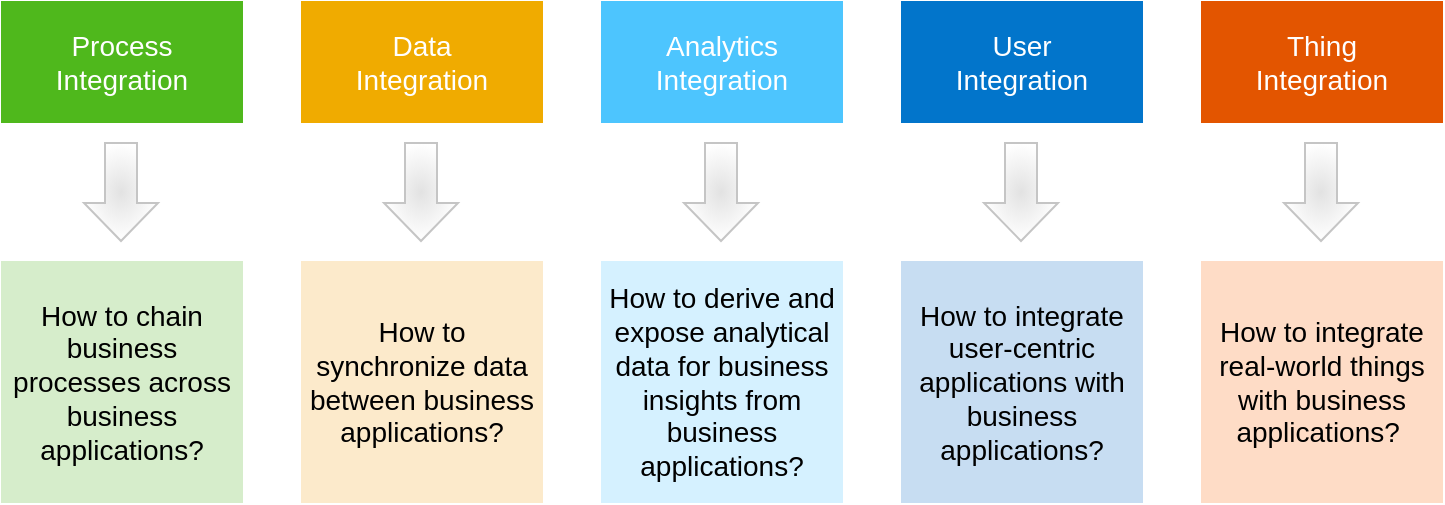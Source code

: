 <mxfile version="22.0.8" type="github">
  <diagram name="Page-1" id="Oj6DVOs9pbx1_dMxlbmc">
    <mxGraphModel dx="906" dy="617" grid="1" gridSize="10" guides="1" tooltips="1" connect="1" arrows="1" fold="1" page="1" pageScale="1" pageWidth="827" pageHeight="1169" math="0" shadow="0">
      <root>
        <mxCell id="0" />
        <mxCell id="1" parent="0" />
        <mxCell id="R-El61L-YfApgsZPMdx1-1" value="&lt;font style=&quot;font-size: 14px;&quot;&gt;Process Integration&lt;/font&gt;" style="rounded=0;whiteSpace=wrap;html=1;fontColor=#FFFFFF;fillColor=#4FB81C;strokeColor=#4FB81C;" vertex="1" parent="1">
          <mxGeometry x="20" y="20" width="120" height="60" as="geometry" />
        </mxCell>
        <mxCell id="R-El61L-YfApgsZPMdx1-2" value="&lt;font style=&quot;font-size: 14px;&quot;&gt;Data &lt;br&gt;Integration&lt;/font&gt;" style="rounded=0;whiteSpace=wrap;html=1;fontColor=#FFFFFF;fillColor=#F0AB00;strokeColor=#F0AB00;" vertex="1" parent="1">
          <mxGeometry x="170" y="20" width="120" height="60" as="geometry" />
        </mxCell>
        <mxCell id="R-El61L-YfApgsZPMdx1-3" value="&lt;font style=&quot;font-size: 14px;&quot;&gt;Analytics Integration&lt;/font&gt;" style="rounded=0;whiteSpace=wrap;html=1;fontColor=#FFFFFF;fillColor=#4DC5FE;strokeColor=#4DC5FE;" vertex="1" parent="1">
          <mxGeometry x="320" y="20" width="120" height="60" as="geometry" />
        </mxCell>
        <mxCell id="R-El61L-YfApgsZPMdx1-4" value="&lt;font style=&quot;font-size: 14px;&quot;&gt;User &lt;br&gt;Integration&lt;/font&gt;" style="rounded=0;whiteSpace=wrap;html=1;fontColor=#FFFFFF;fillColor=#0275CB;strokeColor=#0275CB;" vertex="1" parent="1">
          <mxGeometry x="470" y="20" width="120" height="60" as="geometry" />
        </mxCell>
        <mxCell id="R-El61L-YfApgsZPMdx1-5" value="&lt;font style=&quot;font-size: 14px;&quot;&gt;Thing &lt;br&gt;Integration&lt;/font&gt;" style="rounded=0;whiteSpace=wrap;html=1;fontColor=#FFFFFF;fillColor=#E35500;strokeColor=#E35500;" vertex="1" parent="1">
          <mxGeometry x="620" y="20" width="120" height="60" as="geometry" />
        </mxCell>
        <mxCell id="R-El61L-YfApgsZPMdx1-6" value="" style="shape=flexArrow;endArrow=classic;html=1;rounded=0;strokeWidth=1;strokeColor=#c5c5c5;fillColor=#E2E2E2;gradientColor=#FFFFFF;gradientDirection=radial;width=16;" edge="1" parent="1">
          <mxGeometry width="50" height="50" relative="1" as="geometry">
            <mxPoint x="79.5" y="90" as="sourcePoint" />
            <mxPoint x="79.5" y="140" as="targetPoint" />
          </mxGeometry>
        </mxCell>
        <mxCell id="R-El61L-YfApgsZPMdx1-7" value="" style="shape=flexArrow;endArrow=classic;html=1;rounded=0;strokeWidth=1;strokeColor=#c5c5c5;fillColor=#E2E2E2;gradientColor=#FFFFFF;gradientDirection=radial;width=16;" edge="1" parent="1">
          <mxGeometry width="50" height="50" relative="1" as="geometry">
            <mxPoint x="229.5" y="90" as="sourcePoint" />
            <mxPoint x="229.5" y="140" as="targetPoint" />
          </mxGeometry>
        </mxCell>
        <mxCell id="R-El61L-YfApgsZPMdx1-8" value="" style="shape=flexArrow;endArrow=classic;html=1;rounded=0;strokeWidth=1;strokeColor=#c5c5c5;fillColor=#E2E2E2;gradientColor=#FFFFFF;gradientDirection=radial;width=16;" edge="1" parent="1">
          <mxGeometry width="50" height="50" relative="1" as="geometry">
            <mxPoint x="379.5" y="90" as="sourcePoint" />
            <mxPoint x="379.5" y="140" as="targetPoint" />
          </mxGeometry>
        </mxCell>
        <mxCell id="R-El61L-YfApgsZPMdx1-9" value="" style="shape=flexArrow;endArrow=classic;html=1;rounded=0;strokeWidth=1;strokeColor=#c5c5c5;fillColor=#E2E2E2;gradientColor=#FFFFFF;gradientDirection=radial;width=16;" edge="1" parent="1">
          <mxGeometry width="50" height="50" relative="1" as="geometry">
            <mxPoint x="529.5" y="90" as="sourcePoint" />
            <mxPoint x="529.5" y="140" as="targetPoint" />
          </mxGeometry>
        </mxCell>
        <mxCell id="R-El61L-YfApgsZPMdx1-10" value="" style="shape=flexArrow;endArrow=classic;html=1;rounded=0;strokeWidth=1;strokeColor=#c5c5c5;fillColor=#E2E2E2;gradientColor=#FFFFFF;gradientDirection=radial;width=16;" edge="1" parent="1">
          <mxGeometry width="50" height="50" relative="1" as="geometry">
            <mxPoint x="679.5" y="90" as="sourcePoint" />
            <mxPoint x="679.5" y="140" as="targetPoint" />
          </mxGeometry>
        </mxCell>
        <mxCell id="R-El61L-YfApgsZPMdx1-11" value="&lt;span style=&quot;background-color: initial; font-size: 14px;&quot;&gt;How to chain business processes&amp;nbsp;&lt;/span&gt;&lt;span style=&quot;background-color: initial;&quot;&gt;across business applications?&lt;/span&gt;&lt;span style=&quot;background-color: initial; font-size: 14px;&quot;&gt;&lt;br&gt;&lt;/span&gt;" style="rounded=0;whiteSpace=wrap;html=1;fontColor=#000000;fillColor=#D6EDCB;strokeColor=#D6EDCB;fontSize=14;" vertex="1" parent="1">
          <mxGeometry x="20" y="150" width="120" height="120" as="geometry" />
        </mxCell>
        <mxCell id="R-El61L-YfApgsZPMdx1-12" value="&lt;div style=&quot;&quot;&gt;How to synchronize data between business applications?&lt;/div&gt;" style="rounded=0;whiteSpace=wrap;html=1;fontColor=#000000;fillColor=#FCEACB;strokeColor=#FCEACB;fontSize=14;" vertex="1" parent="1">
          <mxGeometry x="170" y="150" width="120" height="120" as="geometry" />
        </mxCell>
        <mxCell id="R-El61L-YfApgsZPMdx1-13" value="&lt;div style=&quot;&quot;&gt;&lt;div&gt;How to derive and expose analytical data for business insights from business applications?&lt;/div&gt;&lt;/div&gt;" style="rounded=0;whiteSpace=wrap;html=1;fontColor=#000000;fillColor=#d5f1ff;strokeColor=#D5F1FF;fontSize=14;" vertex="1" parent="1">
          <mxGeometry x="320" y="150" width="120" height="120" as="geometry" />
        </mxCell>
        <mxCell id="R-El61L-YfApgsZPMdx1-14" value="&lt;div style=&quot;&quot;&gt;&lt;div&gt;How to integrate user-centric applications with business applications?&lt;/div&gt;&lt;/div&gt;" style="rounded=0;whiteSpace=wrap;html=1;fontColor=#000000;fillColor=#C7DDF2;strokeColor=#C7DDF2;fontSize=14;" vertex="1" parent="1">
          <mxGeometry x="470" y="150" width="120" height="120" as="geometry" />
        </mxCell>
        <mxCell id="R-El61L-YfApgsZPMdx1-15" value="&lt;div style=&quot;&quot;&gt;&lt;div&gt;How to integrate real-world things with business applications?&amp;nbsp;&lt;/div&gt;&lt;/div&gt;" style="rounded=0;whiteSpace=wrap;html=1;fontColor=#000000;fillColor=#FEDCC6;strokeColor=#FEDCC6;fontSize=14;" vertex="1" parent="1">
          <mxGeometry x="620" y="150" width="120" height="120" as="geometry" />
        </mxCell>
      </root>
    </mxGraphModel>
  </diagram>
</mxfile>
